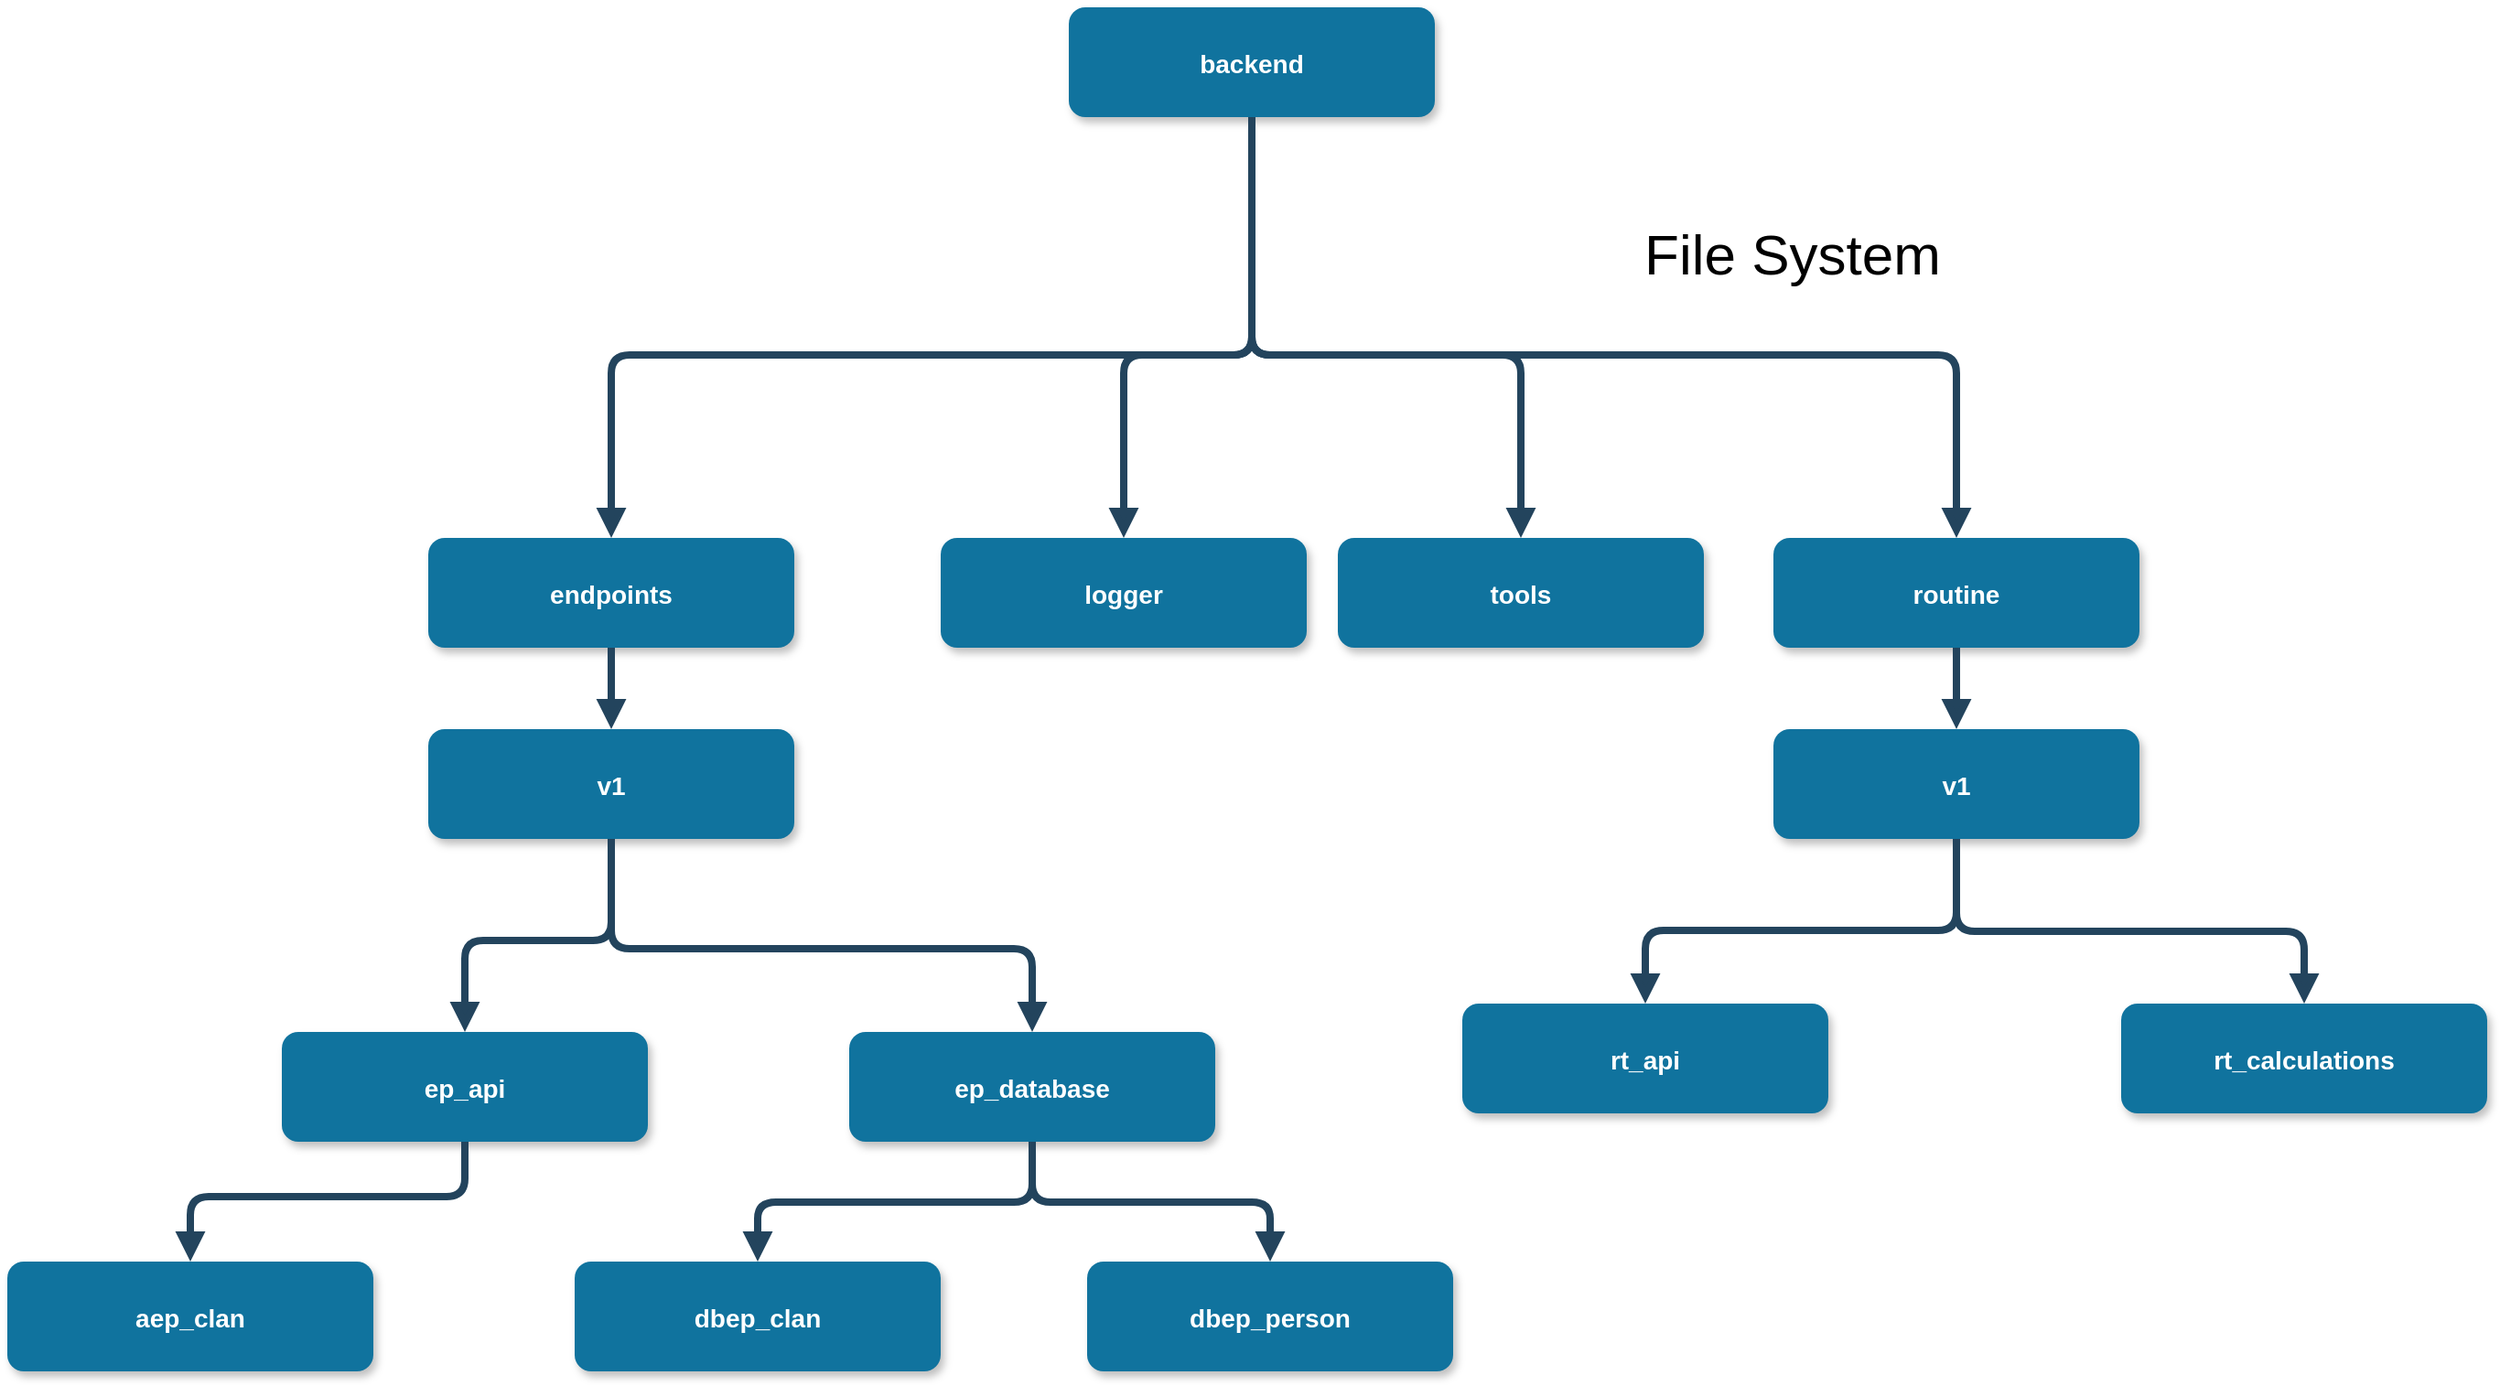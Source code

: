 <mxfile version="21.3.7" type="device">
  <diagram name="Page-1" id="97916047-d0de-89f5-080d-49f4d83e522f">
    <mxGraphModel dx="2310" dy="2273" grid="1" gridSize="10" guides="1" tooltips="1" connect="1" arrows="1" fold="1" page="1" pageScale="1.5" pageWidth="1169" pageHeight="827" background="none" math="0" shadow="0">
      <root>
        <mxCell id="0" />
        <mxCell id="1" parent="0" />
        <mxCell id="2" value="backend" style="rounded=1;fillColor=#10739E;strokeColor=none;shadow=1;gradientColor=none;fontStyle=1;fontColor=#FFFFFF;fontSize=14;" parent="1" vertex="1">
          <mxGeometry x="730" y="240" width="200" height="60" as="geometry" />
        </mxCell>
        <mxCell id="6" value="endpoints" style="rounded=1;fillColor=#10739E;strokeColor=none;shadow=1;gradientColor=none;fontStyle=1;fontColor=#FFFFFF;fontSize=14;" parent="1" vertex="1">
          <mxGeometry x="380" y="530" width="200" height="60" as="geometry" />
        </mxCell>
        <mxCell id="32" value="" style="edgeStyle=elbowEdgeStyle;elbow=vertical;strokeWidth=4;endArrow=block;endFill=1;fontStyle=1;strokeColor=#23445D;exitX=0.5;exitY=1;exitDx=0;exitDy=0;" parent="1" source="2" target="6" edge="1">
          <mxGeometry x="22" y="165.5" width="100" height="100" as="geometry">
            <mxPoint x="772" y="405.5" as="sourcePoint" />
            <mxPoint x="122" y="165.5" as="targetPoint" />
            <Array as="points">
              <mxPoint x="810" y="430" />
              <mxPoint x="670" y="430" />
              <mxPoint x="970" y="430" />
            </Array>
          </mxGeometry>
        </mxCell>
        <mxCell id="crBfl8uqIK3-YDZzxL5N-55" value="" style="edgeStyle=elbowEdgeStyle;elbow=vertical;strokeWidth=4;endArrow=block;endFill=1;fontStyle=1;strokeColor=#23445D;exitX=0.5;exitY=1;exitDx=0;exitDy=0;entryX=0.5;entryY=0;entryDx=0;entryDy=0;" parent="1" source="2" target="crBfl8uqIK3-YDZzxL5N-65" edge="1">
          <mxGeometry x="20" y="166" width="100" height="100" as="geometry">
            <mxPoint x="770" y="405.5" as="sourcePoint" />
            <mxPoint x="1720" y="460" as="targetPoint" />
            <Array as="points">
              <mxPoint x="1080" y="430" />
              <mxPoint x="980" y="429" />
            </Array>
          </mxGeometry>
        </mxCell>
        <mxCell id="crBfl8uqIK3-YDZzxL5N-57" value="v1" style="rounded=1;fillColor=#10739E;strokeColor=none;shadow=1;gradientColor=none;fontStyle=1;fontColor=#FFFFFF;fontSize=14;" parent="1" vertex="1">
          <mxGeometry x="380" y="634.5" width="200" height="60" as="geometry" />
        </mxCell>
        <mxCell id="crBfl8uqIK3-YDZzxL5N-58" value="ep_api" style="rounded=1;fillColor=#10739E;strokeColor=none;shadow=1;gradientColor=none;fontStyle=1;fontColor=#FFFFFF;fontSize=14;" parent="1" vertex="1">
          <mxGeometry x="300" y="800" width="200" height="60" as="geometry" />
        </mxCell>
        <mxCell id="crBfl8uqIK3-YDZzxL5N-59" value="ep_database" style="rounded=1;fillColor=#10739E;strokeColor=none;shadow=1;gradientColor=none;fontStyle=1;fontColor=#FFFFFF;fontSize=14;" parent="1" vertex="1">
          <mxGeometry x="610" y="800" width="200" height="60" as="geometry" />
        </mxCell>
        <mxCell id="crBfl8uqIK3-YDZzxL5N-60" value="" style="edgeStyle=elbowEdgeStyle;elbow=vertical;strokeWidth=4;endArrow=block;endFill=1;fontStyle=1;strokeColor=#23445D;exitX=0.5;exitY=1;exitDx=0;exitDy=0;entryX=0.5;entryY=0;entryDx=0;entryDy=0;" parent="1" source="crBfl8uqIK3-YDZzxL5N-57" target="crBfl8uqIK3-YDZzxL5N-59" edge="1">
          <mxGeometry x="-372" y="804.5" width="100" height="100" as="geometry">
            <mxPoint x="380" y="904.5" as="sourcePoint" />
            <mxPoint x="1328" y="1098.5" as="targetPoint" />
            <Array as="points">
              <mxPoint x="720" y="754.5" />
            </Array>
          </mxGeometry>
        </mxCell>
        <mxCell id="crBfl8uqIK3-YDZzxL5N-61" value="" style="edgeStyle=elbowEdgeStyle;elbow=vertical;strokeWidth=4;endArrow=block;endFill=1;fontStyle=1;strokeColor=#23445D;exitX=0.5;exitY=1;exitDx=0;exitDy=0;entryX=0.5;entryY=0;entryDx=0;entryDy=0;" parent="1" source="crBfl8uqIK3-YDZzxL5N-57" target="crBfl8uqIK3-YDZzxL5N-58" edge="1">
          <mxGeometry x="-362" y="814.5" width="100" height="100" as="geometry">
            <mxPoint x="710" y="714.5" as="sourcePoint" />
            <mxPoint x="920" y="804.5" as="targetPoint" />
            <Array as="points">
              <mxPoint x="390" y="750" />
              <mxPoint x="470" y="750" />
              <mxPoint x="660" y="754.5" />
              <mxPoint x="730" y="764.5" />
            </Array>
          </mxGeometry>
        </mxCell>
        <mxCell id="crBfl8uqIK3-YDZzxL5N-62" value="aep_clan" style="rounded=1;fillColor=#10739E;strokeColor=none;shadow=1;gradientColor=none;fontStyle=1;fontColor=#FFFFFF;fontSize=14;" parent="1" vertex="1">
          <mxGeometry x="150" y="925.5" width="200" height="60" as="geometry" />
        </mxCell>
        <mxCell id="crBfl8uqIK3-YDZzxL5N-64" value="" style="edgeStyle=elbowEdgeStyle;elbow=vertical;strokeWidth=4;endArrow=block;endFill=1;fontStyle=1;strokeColor=#23445D;exitX=0.5;exitY=1;exitDx=0;exitDy=0;entryX=0.5;entryY=0;entryDx=0;entryDy=0;" parent="1" source="crBfl8uqIK3-YDZzxL5N-58" target="crBfl8uqIK3-YDZzxL5N-62" edge="1">
          <mxGeometry x="-412" y="994.5" width="100" height="100" as="geometry">
            <mxPoint x="650" y="884.5" as="sourcePoint" />
            <mxPoint x="440" y="974.5" as="targetPoint" />
            <Array as="points">
              <mxPoint x="290" y="890" />
              <mxPoint x="680" y="944.5" />
            </Array>
          </mxGeometry>
        </mxCell>
        <mxCell id="crBfl8uqIK3-YDZzxL5N-65" value="routine" style="rounded=1;fillColor=#10739E;strokeColor=none;shadow=1;gradientColor=none;fontStyle=1;fontColor=#FFFFFF;fontSize=14;" parent="1" vertex="1">
          <mxGeometry x="1115" y="530" width="200" height="60" as="geometry" />
        </mxCell>
        <mxCell id="crBfl8uqIK3-YDZzxL5N-66" value="" style="edgeStyle=elbowEdgeStyle;elbow=vertical;strokeWidth=4;endArrow=block;endFill=1;fontStyle=1;strokeColor=#23445D;exitX=0.5;exitY=1;exitDx=0;exitDy=0;entryX=0.5;entryY=0;entryDx=0;entryDy=0;" parent="1" source="6" target="crBfl8uqIK3-YDZzxL5N-57" edge="1">
          <mxGeometry x="-582" y="804.5" width="100" height="100" as="geometry">
            <mxPoint x="490" y="704.5" as="sourcePoint" />
            <mxPoint x="700" y="794.5" as="targetPoint" />
            <Array as="points" />
          </mxGeometry>
        </mxCell>
        <mxCell id="crBfl8uqIK3-YDZzxL5N-67" value="v1" style="rounded=1;fillColor=#10739E;strokeColor=none;shadow=1;gradientColor=none;fontStyle=1;fontColor=#FFFFFF;fontSize=14;" parent="1" vertex="1">
          <mxGeometry x="1115" y="634.5" width="200" height="60" as="geometry" />
        </mxCell>
        <mxCell id="crBfl8uqIK3-YDZzxL5N-68" value="" style="edgeStyle=elbowEdgeStyle;elbow=vertical;strokeWidth=4;endArrow=block;endFill=1;fontStyle=1;strokeColor=#23445D;exitX=0.5;exitY=1;exitDx=0;exitDy=0;entryX=0.5;entryY=0;entryDx=0;entryDy=0;" parent="1" source="crBfl8uqIK3-YDZzxL5N-65" target="crBfl8uqIK3-YDZzxL5N-67" edge="1">
          <mxGeometry x="-547" y="814.5" width="100" height="100" as="geometry">
            <mxPoint x="515" y="600.5" as="sourcePoint" />
            <mxPoint x="515" y="644.5" as="targetPoint" />
            <Array as="points" />
          </mxGeometry>
        </mxCell>
        <mxCell id="crBfl8uqIK3-YDZzxL5N-69" value="rt_api" style="rounded=1;fillColor=#10739E;strokeColor=none;shadow=1;gradientColor=none;fontStyle=1;fontColor=#FFFFFF;fontSize=14;" parent="1" vertex="1">
          <mxGeometry x="945" y="784.5" width="200" height="60" as="geometry" />
        </mxCell>
        <mxCell id="crBfl8uqIK3-YDZzxL5N-71" value="rt_calculations" style="rounded=1;fillColor=#10739E;strokeColor=none;shadow=1;gradientColor=none;fontStyle=1;fontColor=#FFFFFF;fontSize=14;" parent="1" vertex="1">
          <mxGeometry x="1305" y="784.5" width="200" height="60" as="geometry" />
        </mxCell>
        <mxCell id="crBfl8uqIK3-YDZzxL5N-72" value="" style="edgeStyle=elbowEdgeStyle;elbow=vertical;strokeWidth=4;endArrow=block;endFill=1;fontStyle=1;strokeColor=#23445D;exitX=0.5;exitY=1;exitDx=0;exitDy=0;entryX=0.5;entryY=0;entryDx=0;entryDy=0;" parent="1" source="crBfl8uqIK3-YDZzxL5N-67" target="crBfl8uqIK3-YDZzxL5N-71" edge="1">
          <mxGeometry x="-557" y="804.5" width="100" height="100" as="geometry">
            <mxPoint x="515" y="704.5" as="sourcePoint" />
            <mxPoint x="725" y="794.5" as="targetPoint" />
            <Array as="points">
              <mxPoint x="1325" y="745" />
              <mxPoint x="1355" y="744.5" />
              <mxPoint x="1355" y="714.5" />
            </Array>
          </mxGeometry>
        </mxCell>
        <mxCell id="crBfl8uqIK3-YDZzxL5N-73" value="" style="edgeStyle=elbowEdgeStyle;elbow=vertical;strokeWidth=4;endArrow=block;endFill=1;fontStyle=1;strokeColor=#23445D;exitX=0.5;exitY=1;exitDx=0;exitDy=0;entryX=0.5;entryY=0;entryDx=0;entryDy=0;" parent="1" source="crBfl8uqIK3-YDZzxL5N-67" target="crBfl8uqIK3-YDZzxL5N-69" edge="1">
          <mxGeometry x="-547" y="814.5" width="100" height="100" as="geometry">
            <mxPoint x="1225" y="704.5" as="sourcePoint" />
            <mxPoint x="1415" y="794.5" as="targetPoint" />
            <Array as="points">
              <mxPoint x="1185" y="744.5" />
              <mxPoint x="1365" y="724.5" />
            </Array>
          </mxGeometry>
        </mxCell>
        <mxCell id="crBfl8uqIK3-YDZzxL5N-75" value="" style="shape=image;verticalLabelPosition=bottom;labelBackgroundColor=default;verticalAlign=top;aspect=fixed;imageAspect=0;image=https://user-images.githubusercontent.com/727262/40395108-6bcc327a-5e1e-11e8-9f76-3917983b8563.png;" parent="1" vertex="1">
          <mxGeometry x="840" y="270" width="214.92" height="190" as="geometry" />
        </mxCell>
        <mxCell id="crBfl8uqIK3-YDZzxL5N-77" value="&lt;font style=&quot;font-size: 31px;&quot;&gt;File System&lt;/font&gt;" style="text;html=1;align=center;verticalAlign=middle;resizable=0;points=[];autosize=1;strokeColor=none;fillColor=none;" parent="1" vertex="1">
          <mxGeometry x="1030" y="350" width="190" height="50" as="geometry" />
        </mxCell>
        <mxCell id="crBfl8uqIK3-YDZzxL5N-79" value="logger" style="rounded=1;fillColor=#10739E;strokeColor=none;shadow=1;gradientColor=none;fontStyle=1;fontColor=#FFFFFF;fontSize=14;" parent="1" vertex="1">
          <mxGeometry x="660" y="530" width="200" height="60" as="geometry" />
        </mxCell>
        <mxCell id="crBfl8uqIK3-YDZzxL5N-80" value="" style="edgeStyle=elbowEdgeStyle;elbow=vertical;strokeWidth=4;endArrow=block;endFill=1;fontStyle=1;strokeColor=#23445D;exitX=0.5;exitY=1;exitDx=0;exitDy=0;entryX=0.5;entryY=0;entryDx=0;entryDy=0;" parent="1" source="2" target="crBfl8uqIK3-YDZzxL5N-79" edge="1">
          <mxGeometry x="30" y="176" width="100" height="100" as="geometry">
            <mxPoint x="782" y="276" as="sourcePoint" />
            <mxPoint x="1150" y="530" as="targetPoint" />
            <Array as="points">
              <mxPoint x="830" y="430" />
              <mxPoint x="1210" y="430" />
              <mxPoint x="990" y="439" />
            </Array>
          </mxGeometry>
        </mxCell>
        <mxCell id="crBfl8uqIK3-YDZzxL5N-97" value="dbep_clan" style="rounded=1;fillColor=#10739E;strokeColor=none;shadow=1;gradientColor=none;fontStyle=1;fontColor=#FFFFFF;fontSize=14;" parent="1" vertex="1">
          <mxGeometry x="460" y="925.5" width="200" height="60" as="geometry" />
        </mxCell>
        <mxCell id="crBfl8uqIK3-YDZzxL5N-98" value="dbep_person" style="rounded=1;fillColor=#10739E;strokeColor=none;shadow=1;gradientColor=none;fontStyle=1;fontColor=#FFFFFF;fontSize=14;" parent="1" vertex="1">
          <mxGeometry x="740" y="925.5" width="200" height="60" as="geometry" />
        </mxCell>
        <mxCell id="crBfl8uqIK3-YDZzxL5N-99" value="" style="edgeStyle=elbowEdgeStyle;elbow=vertical;strokeWidth=4;endArrow=block;endFill=1;fontStyle=1;strokeColor=#23445D;exitX=0.5;exitY=1;exitDx=0;exitDy=0;entryX=0.5;entryY=0;entryDx=0;entryDy=0;" parent="1" source="crBfl8uqIK3-YDZzxL5N-59" target="crBfl8uqIK3-YDZzxL5N-98" edge="1">
          <mxGeometry x="-522" y="820" width="100" height="100" as="geometry">
            <mxPoint x="550" y="720.5" as="sourcePoint" />
            <mxPoint x="720" y="810.5" as="targetPoint" />
            <Array as="points" />
          </mxGeometry>
        </mxCell>
        <mxCell id="crBfl8uqIK3-YDZzxL5N-100" value="" style="edgeStyle=elbowEdgeStyle;elbow=vertical;strokeWidth=4;endArrow=block;endFill=1;fontStyle=1;strokeColor=#23445D;exitX=0.5;exitY=1;exitDx=0;exitDy=0;" parent="1" source="crBfl8uqIK3-YDZzxL5N-59" target="crBfl8uqIK3-YDZzxL5N-97" edge="1">
          <mxGeometry x="-512" y="830" width="100" height="100" as="geometry">
            <mxPoint x="720" y="870.5" as="sourcePoint" />
            <mxPoint x="860" y="915.5" as="targetPoint" />
            <Array as="points" />
          </mxGeometry>
        </mxCell>
        <mxCell id="sljdsu7152MiVo1gnj1H-32" value="" style="edgeStyle=elbowEdgeStyle;elbow=vertical;strokeWidth=4;endArrow=block;endFill=1;fontStyle=1;strokeColor=#23445D;exitX=0.5;exitY=1;exitDx=0;exitDy=0;entryX=0.5;entryY=0;entryDx=0;entryDy=0;" edge="1" parent="1" source="2" target="sljdsu7152MiVo1gnj1H-33">
          <mxGeometry x="40" y="186" width="100" height="100" as="geometry">
            <mxPoint x="1150" y="300" as="sourcePoint" />
            <mxPoint x="2460" y="470" as="targetPoint" />
            <Array as="points">
              <mxPoint x="840" y="430" />
              <mxPoint x="1130" y="430" />
              <mxPoint x="1940" y="430" />
              <mxPoint x="1220" y="440" />
              <mxPoint x="1000" y="449" />
            </Array>
          </mxGeometry>
        </mxCell>
        <mxCell id="sljdsu7152MiVo1gnj1H-33" value="tools" style="rounded=1;fillColor=#10739E;strokeColor=none;shadow=1;gradientColor=none;fontStyle=1;fontColor=#FFFFFF;fontSize=14;" vertex="1" parent="1">
          <mxGeometry x="877" y="530" width="200" height="60" as="geometry" />
        </mxCell>
      </root>
    </mxGraphModel>
  </diagram>
</mxfile>
